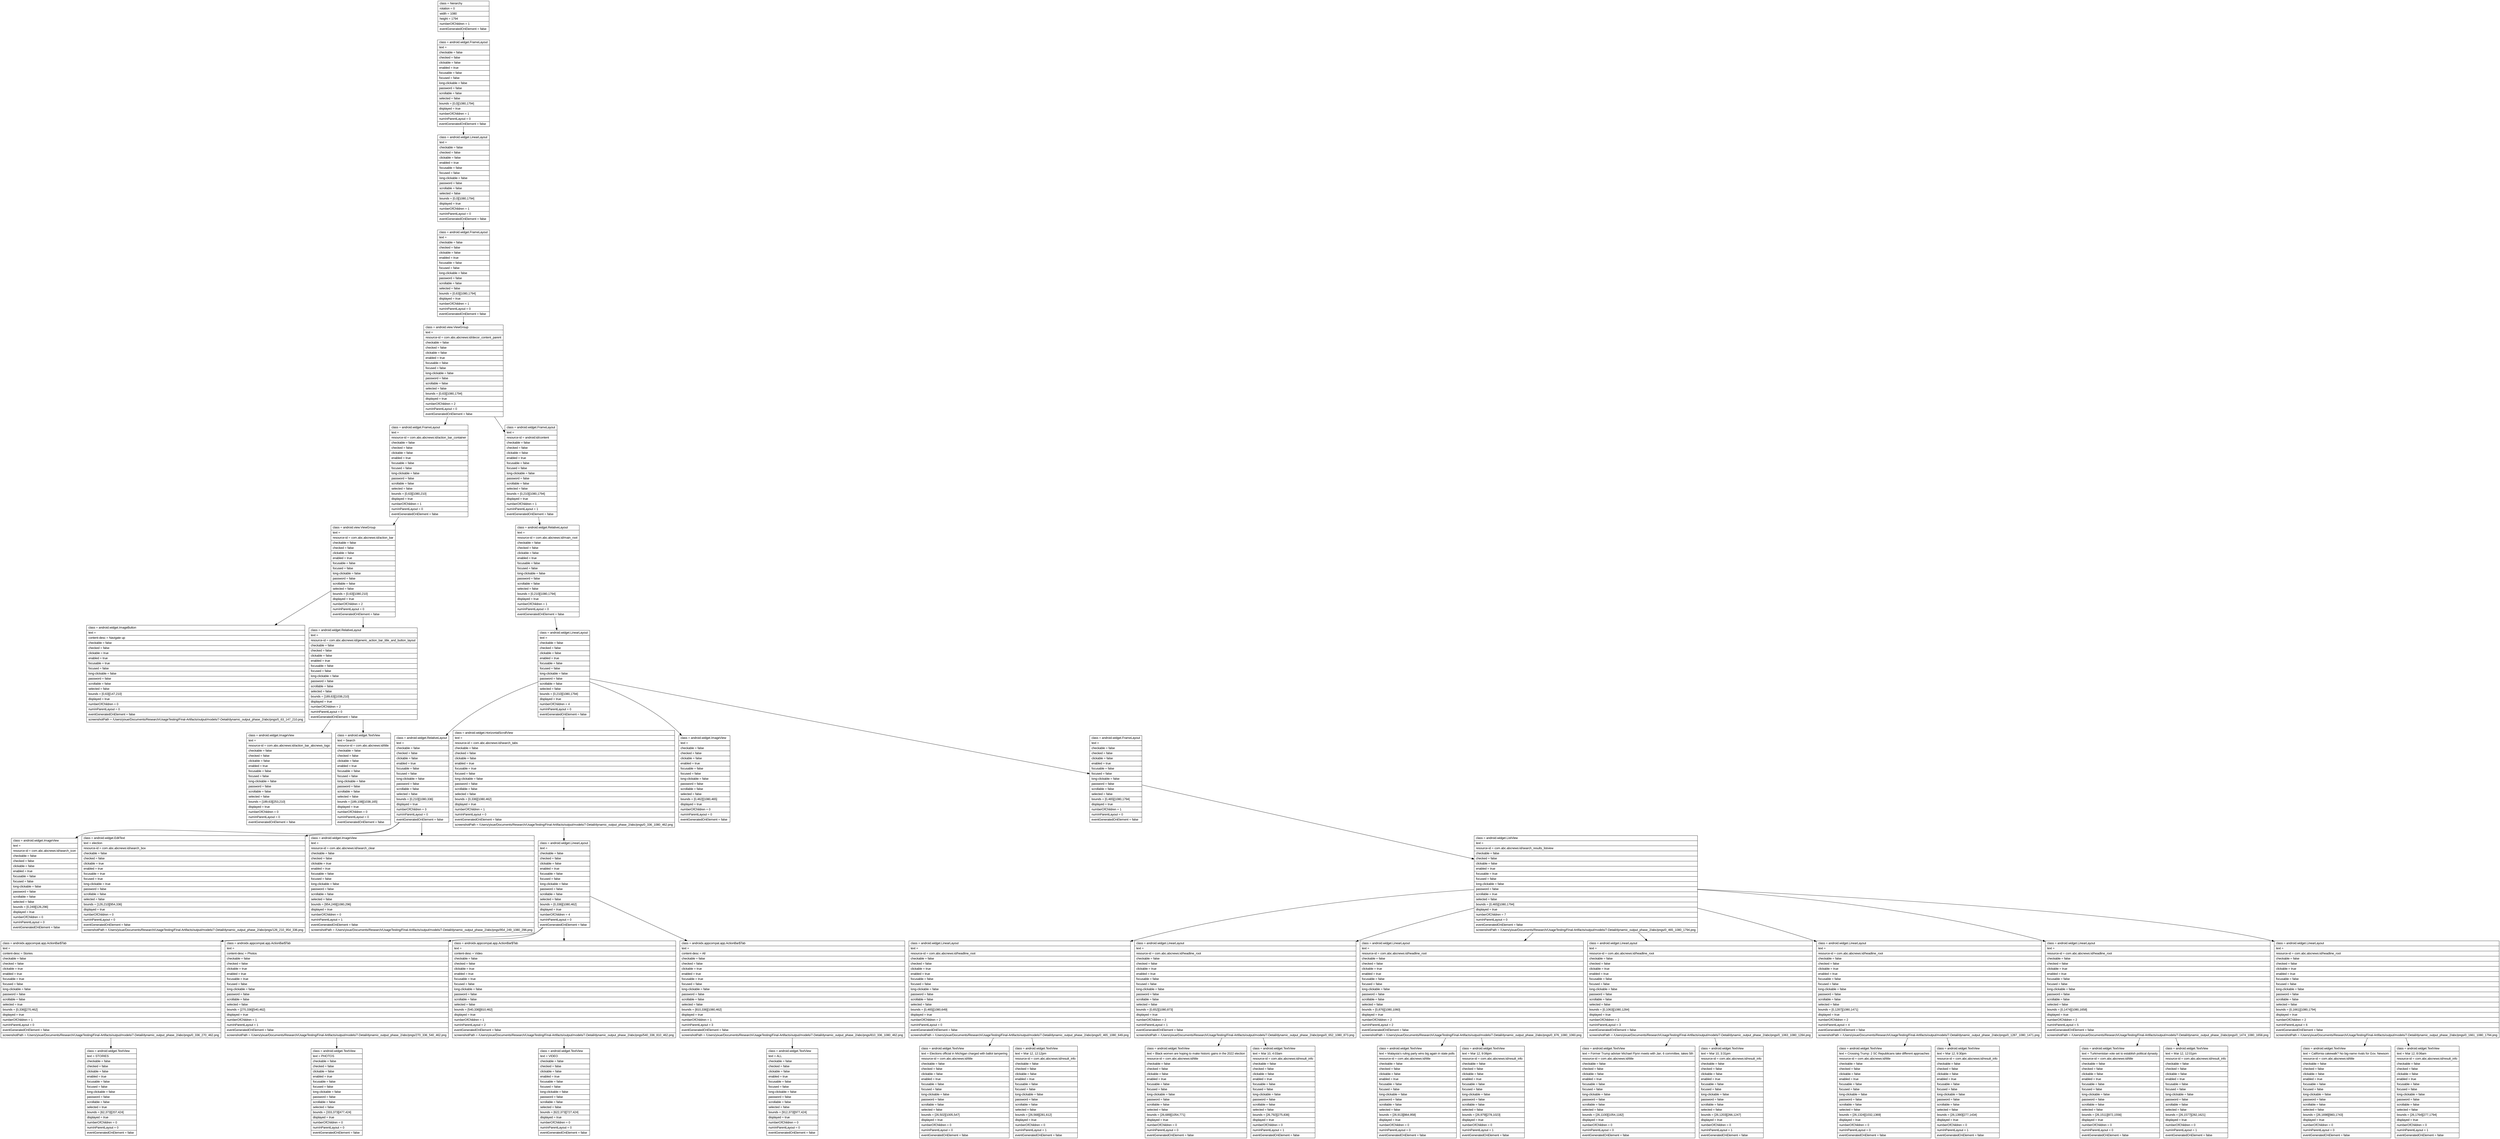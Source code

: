 digraph Layout {

	node [shape=record fontname=Arial];

	0	[label="{class = hierarchy\l|rotation = 0\l|width = 1080\l|height = 1794\l|numberOfChildren = 1\l|eventGeneratedOnElement = false \l}"]
	1	[label="{class = android.widget.FrameLayout\l|text = \l|checkable = false\l|checked = false\l|clickable = false\l|enabled = true\l|focusable = false\l|focused = false\l|long-clickable = false\l|password = false\l|scrollable = false\l|selected = false\l|bounds = [0,0][1080,1794]\l|displayed = true\l|numberOfChildren = 1\l|numInParentLayout = 0\l|eventGeneratedOnElement = false \l}"]
	2	[label="{class = android.widget.LinearLayout\l|text = \l|checkable = false\l|checked = false\l|clickable = false\l|enabled = true\l|focusable = false\l|focused = false\l|long-clickable = false\l|password = false\l|scrollable = false\l|selected = false\l|bounds = [0,0][1080,1794]\l|displayed = true\l|numberOfChildren = 1\l|numInParentLayout = 0\l|eventGeneratedOnElement = false \l}"]
	3	[label="{class = android.widget.FrameLayout\l|text = \l|checkable = false\l|checked = false\l|clickable = false\l|enabled = true\l|focusable = false\l|focused = false\l|long-clickable = false\l|password = false\l|scrollable = false\l|selected = false\l|bounds = [0,63][1080,1794]\l|displayed = true\l|numberOfChildren = 1\l|numInParentLayout = 0\l|eventGeneratedOnElement = false \l}"]
	4	[label="{class = android.view.ViewGroup\l|text = \l|resource-id = com.abc.abcnews:id/decor_content_parent\l|checkable = false\l|checked = false\l|clickable = false\l|enabled = true\l|focusable = false\l|focused = false\l|long-clickable = false\l|password = false\l|scrollable = false\l|selected = false\l|bounds = [0,63][1080,1794]\l|displayed = true\l|numberOfChildren = 2\l|numInParentLayout = 0\l|eventGeneratedOnElement = false \l}"]
	5	[label="{class = android.widget.FrameLayout\l|text = \l|resource-id = com.abc.abcnews:id/action_bar_container\l|checkable = false\l|checked = false\l|clickable = false\l|enabled = true\l|focusable = false\l|focused = false\l|long-clickable = false\l|password = false\l|scrollable = false\l|selected = false\l|bounds = [0,63][1080,210]\l|displayed = true\l|numberOfChildren = 1\l|numInParentLayout = 0\l|eventGeneratedOnElement = false \l}"]
	6	[label="{class = android.widget.FrameLayout\l|text = \l|resource-id = android:id/content\l|checkable = false\l|checked = false\l|clickable = false\l|enabled = true\l|focusable = false\l|focused = false\l|long-clickable = false\l|password = false\l|scrollable = false\l|selected = false\l|bounds = [0,210][1080,1794]\l|displayed = true\l|numberOfChildren = 1\l|numInParentLayout = 1\l|eventGeneratedOnElement = false \l}"]
	7	[label="{class = android.view.ViewGroup\l|text = \l|resource-id = com.abc.abcnews:id/action_bar\l|checkable = false\l|checked = false\l|clickable = false\l|enabled = true\l|focusable = false\l|focused = false\l|long-clickable = false\l|password = false\l|scrollable = false\l|selected = false\l|bounds = [0,63][1080,210]\l|displayed = true\l|numberOfChildren = 2\l|numInParentLayout = 0\l|eventGeneratedOnElement = false \l}"]
	8	[label="{class = android.widget.RelativeLayout\l|text = \l|resource-id = com.abc.abcnews:id/main_root\l|checkable = false\l|checked = false\l|clickable = false\l|enabled = true\l|focusable = false\l|focused = false\l|long-clickable = false\l|password = false\l|scrollable = false\l|selected = false\l|bounds = [0,210][1080,1794]\l|displayed = true\l|numberOfChildren = 1\l|numInParentLayout = 0\l|eventGeneratedOnElement = false \l}"]
	9	[label="{class = android.widget.ImageButton\l|text = \l|content-desc = Navigate up\l|checkable = false\l|checked = false\l|clickable = true\l|enabled = true\l|focusable = true\l|focused = false\l|long-clickable = false\l|password = false\l|scrollable = false\l|selected = false\l|bounds = [0,63][147,210]\l|displayed = true\l|numberOfChildren = 0\l|numInParentLayout = 0\l|eventGeneratedOnElement = false \l|screenshotPath = /Users/yixue/Documents/Research/UsageTesting/Final-Artifacts/output/models/7-Detail/dynamic_output_phase_2/abc/pngs/0_63_147_210.png\l}"]
	10	[label="{class = android.widget.RelativeLayout\l|text = \l|resource-id = com.abc.abcnews:id/generic_action_bar_title_and_button_layout\l|checkable = false\l|checked = false\l|clickable = false\l|enabled = true\l|focusable = false\l|focused = false\l|long-clickable = false\l|password = false\l|scrollable = false\l|selected = false\l|bounds = [189,63][1038,210]\l|displayed = true\l|numberOfChildren = 2\l|numInParentLayout = 0\l|eventGeneratedOnElement = false \l}"]
	11	[label="{class = android.widget.LinearLayout\l|text = \l|checkable = false\l|checked = false\l|clickable = false\l|enabled = true\l|focusable = false\l|focused = false\l|long-clickable = false\l|password = false\l|scrollable = false\l|selected = false\l|bounds = [0,210][1080,1794]\l|displayed = true\l|numberOfChildren = 4\l|numInParentLayout = 0\l|eventGeneratedOnElement = false \l}"]
	12	[label="{class = android.widget.ImageView\l|text = \l|resource-id = com.abc.abcnews:id/action_bar_abcnews_logo\l|checkable = false\l|checked = false\l|clickable = false\l|enabled = true\l|focusable = false\l|focused = false\l|long-clickable = false\l|password = false\l|scrollable = false\l|selected = false\l|bounds = [189,63][253,210]\l|displayed = true\l|numberOfChildren = 0\l|numInParentLayout = 0\l|eventGeneratedOnElement = false \l}"]
	13	[label="{class = android.widget.TextView\l|text = Search\l|resource-id = com.abc.abcnews:id/title\l|checkable = false\l|checked = false\l|clickable = false\l|enabled = true\l|focusable = false\l|focused = false\l|long-clickable = false\l|password = false\l|scrollable = false\l|selected = false\l|bounds = [189,108][1038,165]\l|displayed = true\l|numberOfChildren = 0\l|numInParentLayout = 0\l|eventGeneratedOnElement = false \l}"]
	14	[label="{class = android.widget.RelativeLayout\l|text = \l|checkable = false\l|checked = false\l|clickable = false\l|enabled = true\l|focusable = false\l|focused = false\l|long-clickable = false\l|password = false\l|scrollable = false\l|selected = false\l|bounds = [0,210][1080,336]\l|displayed = true\l|numberOfChildren = 3\l|numInParentLayout = 0\l|eventGeneratedOnElement = false \l}"]
	15	[label="{class = android.widget.HorizontalScrollView\l|text = \l|resource-id = com.abc.abcnews:id/search_tabs\l|checkable = false\l|checked = false\l|clickable = false\l|enabled = true\l|focusable = true\l|focused = false\l|long-clickable = false\l|password = false\l|scrollable = false\l|selected = false\l|bounds = [0,336][1080,462]\l|displayed = true\l|numberOfChildren = 1\l|numInParentLayout = 0\l|eventGeneratedOnElement = false \l|screenshotPath = /Users/yixue/Documents/Research/UsageTesting/Final-Artifacts/output/models/7-Detail/dynamic_output_phase_2/abc/pngs/0_336_1080_462.png\l}"]
	16	[label="{class = android.widget.ImageView\l|text = \l|checkable = false\l|checked = false\l|clickable = false\l|enabled = true\l|focusable = false\l|focused = false\l|long-clickable = false\l|password = false\l|scrollable = false\l|selected = false\l|bounds = [0,462][1080,465]\l|displayed = true\l|numberOfChildren = 0\l|numInParentLayout = 0\l|eventGeneratedOnElement = false \l}"]
	17	[label="{class = android.widget.FrameLayout\l|text = \l|checkable = false\l|checked = false\l|clickable = false\l|enabled = true\l|focusable = false\l|focused = false\l|long-clickable = false\l|password = false\l|scrollable = false\l|selected = false\l|bounds = [0,465][1080,1794]\l|displayed = true\l|numberOfChildren = 1\l|numInParentLayout = 0\l|eventGeneratedOnElement = false \l}"]
	18	[label="{class = android.widget.ImageView\l|text = \l|resource-id = com.abc.abcnews:id/search_icon\l|checkable = false\l|checked = false\l|clickable = false\l|enabled = true\l|focusable = false\l|focused = false\l|long-clickable = false\l|password = false\l|scrollable = false\l|selected = false\l|bounds = [0,249][126,296]\l|displayed = true\l|numberOfChildren = 0\l|numInParentLayout = 0\l|eventGeneratedOnElement = false \l}"]
	19	[label="{class = android.widget.EditText\l|text = election\l|resource-id = com.abc.abcnews:id/search_box\l|checkable = false\l|checked = false\l|clickable = true\l|enabled = true\l|focusable = true\l|focused = true\l|long-clickable = true\l|password = false\l|scrollable = false\l|selected = false\l|bounds = [126,210][954,336]\l|displayed = true\l|numberOfChildren = 0\l|numInParentLayout = 0\l|eventGeneratedOnElement = false \l|screenshotPath = /Users/yixue/Documents/Research/UsageTesting/Final-Artifacts/output/models/7-Detail/dynamic_output_phase_2/abc/pngs/126_210_954_336.png\l}"]
	20	[label="{class = android.widget.ImageView\l|text = \l|resource-id = com.abc.abcnews:id/search_clear\l|checkable = false\l|checked = false\l|clickable = true\l|enabled = true\l|focusable = false\l|focused = false\l|long-clickable = false\l|password = false\l|scrollable = false\l|selected = false\l|bounds = [954,249][1080,296]\l|displayed = true\l|numberOfChildren = 0\l|numInParentLayout = 1\l|eventGeneratedOnElement = false \l|screenshotPath = /Users/yixue/Documents/Research/UsageTesting/Final-Artifacts/output/models/7-Detail/dynamic_output_phase_2/abc/pngs/954_249_1080_296.png\l}"]
	21	[label="{class = android.widget.LinearLayout\l|text = \l|checkable = false\l|checked = false\l|clickable = false\l|enabled = true\l|focusable = false\l|focused = false\l|long-clickable = false\l|password = false\l|scrollable = false\l|selected = false\l|bounds = [0,336][1080,462]\l|displayed = true\l|numberOfChildren = 4\l|numInParentLayout = 0\l|eventGeneratedOnElement = false \l}"]
	22	[label="{class = android.widget.ListView\l|text = \l|resource-id = com.abc.abcnews:id/search_results_listview\l|checkable = false\l|checked = false\l|clickable = false\l|enabled = true\l|focusable = true\l|focused = false\l|long-clickable = false\l|password = false\l|scrollable = true\l|selected = false\l|bounds = [0,465][1080,1794]\l|displayed = true\l|numberOfChildren = 7\l|numInParentLayout = 0\l|eventGeneratedOnElement = false \l|screenshotPath = /Users/yixue/Documents/Research/UsageTesting/Final-Artifacts/output/models/7-Detail/dynamic_output_phase_2/abc/pngs/0_465_1080_1794.png\l}"]
	23	[label="{class = androidx.appcompat.app.ActionBar$Tab\l|text = \l|content-desc = Stories\l|checkable = false\l|checked = false\l|clickable = true\l|enabled = true\l|focusable = true\l|focused = false\l|long-clickable = false\l|password = false\l|scrollable = false\l|selected = true\l|bounds = [0,336][270,462]\l|displayed = true\l|numberOfChildren = 1\l|numInParentLayout = 0\l|eventGeneratedOnElement = false \l|screenshotPath = /Users/yixue/Documents/Research/UsageTesting/Final-Artifacts/output/models/7-Detail/dynamic_output_phase_2/abc/pngs/0_336_270_462.png\l}"]
	24	[label="{class = androidx.appcompat.app.ActionBar$Tab\l|text = \l|content-desc = Photos\l|checkable = false\l|checked = false\l|clickable = true\l|enabled = true\l|focusable = true\l|focused = false\l|long-clickable = false\l|password = false\l|scrollable = false\l|selected = false\l|bounds = [270,336][540,462]\l|displayed = true\l|numberOfChildren = 1\l|numInParentLayout = 1\l|eventGeneratedOnElement = false \l|screenshotPath = /Users/yixue/Documents/Research/UsageTesting/Final-Artifacts/output/models/7-Detail/dynamic_output_phase_2/abc/pngs/270_336_540_462.png\l}"]
	25	[label="{class = androidx.appcompat.app.ActionBar$Tab\l|text = \l|content-desc = Video\l|checkable = false\l|checked = false\l|clickable = true\l|enabled = true\l|focusable = true\l|focused = false\l|long-clickable = false\l|password = false\l|scrollable = false\l|selected = false\l|bounds = [540,336][810,462]\l|displayed = true\l|numberOfChildren = 1\l|numInParentLayout = 2\l|eventGeneratedOnElement = false \l|screenshotPath = /Users/yixue/Documents/Research/UsageTesting/Final-Artifacts/output/models/7-Detail/dynamic_output_phase_2/abc/pngs/540_336_810_462.png\l}"]
	26	[label="{class = androidx.appcompat.app.ActionBar$Tab\l|text = \l|content-desc = All\l|checkable = false\l|checked = false\l|clickable = true\l|enabled = true\l|focusable = true\l|focused = false\l|long-clickable = false\l|password = false\l|scrollable = false\l|selected = false\l|bounds = [810,336][1080,462]\l|displayed = true\l|numberOfChildren = 1\l|numInParentLayout = 3\l|eventGeneratedOnElement = false \l|screenshotPath = /Users/yixue/Documents/Research/UsageTesting/Final-Artifacts/output/models/7-Detail/dynamic_output_phase_2/abc/pngs/810_336_1080_462.png\l}"]
	27	[label="{class = android.widget.LinearLayout\l|text = \l|resource-id = com.abc.abcnews:id/headline_root\l|checkable = false\l|checked = false\l|clickable = true\l|enabled = true\l|focusable = false\l|focused = false\l|long-clickable = false\l|password = false\l|scrollable = false\l|selected = false\l|bounds = [0,465][1080,649]\l|displayed = true\l|numberOfChildren = 2\l|numInParentLayout = 0\l|eventGeneratedOnElement = false \l|screenshotPath = /Users/yixue/Documents/Research/UsageTesting/Final-Artifacts/output/models/7-Detail/dynamic_output_phase_2/abc/pngs/0_465_1080_649.png\l}"]
	28	[label="{class = android.widget.LinearLayout\l|text = \l|resource-id = com.abc.abcnews:id/headline_root\l|checkable = false\l|checked = false\l|clickable = true\l|enabled = true\l|focusable = false\l|focused = false\l|long-clickable = false\l|password = false\l|scrollable = false\l|selected = false\l|bounds = [0,652][1080,873]\l|displayed = true\l|numberOfChildren = 2\l|numInParentLayout = 1\l|eventGeneratedOnElement = false \l|screenshotPath = /Users/yixue/Documents/Research/UsageTesting/Final-Artifacts/output/models/7-Detail/dynamic_output_phase_2/abc/pngs/0_652_1080_873.png\l}"]
	29	[label="{class = android.widget.LinearLayout\l|text = \l|resource-id = com.abc.abcnews:id/headline_root\l|checkable = false\l|checked = false\l|clickable = true\l|enabled = true\l|focusable = false\l|focused = false\l|long-clickable = false\l|password = false\l|scrollable = false\l|selected = false\l|bounds = [0,876][1080,1060]\l|displayed = true\l|numberOfChildren = 2\l|numInParentLayout = 2\l|eventGeneratedOnElement = false \l|screenshotPath = /Users/yixue/Documents/Research/UsageTesting/Final-Artifacts/output/models/7-Detail/dynamic_output_phase_2/abc/pngs/0_876_1080_1060.png\l}"]
	30	[label="{class = android.widget.LinearLayout\l|text = \l|resource-id = com.abc.abcnews:id/headline_root\l|checkable = false\l|checked = false\l|clickable = true\l|enabled = true\l|focusable = false\l|focused = false\l|long-clickable = false\l|password = false\l|scrollable = false\l|selected = false\l|bounds = [0,1063][1080,1284]\l|displayed = true\l|numberOfChildren = 2\l|numInParentLayout = 3\l|eventGeneratedOnElement = false \l|screenshotPath = /Users/yixue/Documents/Research/UsageTesting/Final-Artifacts/output/models/7-Detail/dynamic_output_phase_2/abc/pngs/0_1063_1080_1284.png\l}"]
	31	[label="{class = android.widget.LinearLayout\l|text = \l|resource-id = com.abc.abcnews:id/headline_root\l|checkable = false\l|checked = false\l|clickable = true\l|enabled = true\l|focusable = false\l|focused = false\l|long-clickable = false\l|password = false\l|scrollable = false\l|selected = false\l|bounds = [0,1287][1080,1471]\l|displayed = true\l|numberOfChildren = 2\l|numInParentLayout = 4\l|eventGeneratedOnElement = false \l|screenshotPath = /Users/yixue/Documents/Research/UsageTesting/Final-Artifacts/output/models/7-Detail/dynamic_output_phase_2/abc/pngs/0_1287_1080_1471.png\l}"]
	32	[label="{class = android.widget.LinearLayout\l|text = \l|resource-id = com.abc.abcnews:id/headline_root\l|checkable = false\l|checked = false\l|clickable = true\l|enabled = true\l|focusable = false\l|focused = false\l|long-clickable = false\l|password = false\l|scrollable = false\l|selected = false\l|bounds = [0,1474][1080,1658]\l|displayed = true\l|numberOfChildren = 2\l|numInParentLayout = 5\l|eventGeneratedOnElement = false \l|screenshotPath = /Users/yixue/Documents/Research/UsageTesting/Final-Artifacts/output/models/7-Detail/dynamic_output_phase_2/abc/pngs/0_1474_1080_1658.png\l}"]
	33	[label="{class = android.widget.LinearLayout\l|text = \l|resource-id = com.abc.abcnews:id/headline_root\l|checkable = false\l|checked = false\l|clickable = true\l|enabled = true\l|focusable = false\l|focused = false\l|long-clickable = false\l|password = false\l|scrollable = false\l|selected = false\l|bounds = [0,1661][1080,1794]\l|displayed = true\l|numberOfChildren = 2\l|numInParentLayout = 6\l|eventGeneratedOnElement = false \l|screenshotPath = /Users/yixue/Documents/Research/UsageTesting/Final-Artifacts/output/models/7-Detail/dynamic_output_phase_2/abc/pngs/0_1661_1080_1794.png\l}"]
	34	[label="{class = android.widget.TextView\l|text = STORIES\l|checkable = false\l|checked = false\l|clickable = false\l|enabled = true\l|focusable = false\l|focused = false\l|long-clickable = false\l|password = false\l|scrollable = false\l|selected = true\l|bounds = [62,373][207,424]\l|displayed = true\l|numberOfChildren = 0\l|numInParentLayout = 0\l|eventGeneratedOnElement = false \l}"]
	35	[label="{class = android.widget.TextView\l|text = PHOTOS\l|checkable = false\l|checked = false\l|clickable = false\l|enabled = true\l|focusable = false\l|focused = false\l|long-clickable = false\l|password = false\l|scrollable = false\l|selected = false\l|bounds = [333,373][477,424]\l|displayed = true\l|numberOfChildren = 0\l|numInParentLayout = 0\l|eventGeneratedOnElement = false \l}"]
	36	[label="{class = android.widget.TextView\l|text = VIDEO\l|checkable = false\l|checked = false\l|clickable = false\l|enabled = true\l|focusable = false\l|focused = false\l|long-clickable = false\l|password = false\l|scrollable = false\l|selected = false\l|bounds = [622,373][727,424]\l|displayed = true\l|numberOfChildren = 0\l|numInParentLayout = 0\l|eventGeneratedOnElement = false \l}"]
	37	[label="{class = android.widget.TextView\l|text = ALL\l|checkable = false\l|checked = false\l|clickable = false\l|enabled = true\l|focusable = false\l|focused = false\l|long-clickable = false\l|password = false\l|scrollable = false\l|selected = false\l|bounds = [912,373][977,424]\l|displayed = true\l|numberOfChildren = 0\l|numInParentLayout = 0\l|eventGeneratedOnElement = false \l}"]
	38	[label="{class = android.widget.TextView\l|text = Elections official in Michigan charged with ballot tampering\l|resource-id = com.abc.abcnews:id/title\l|checkable = false\l|checked = false\l|clickable = false\l|enabled = true\l|focusable = false\l|focused = false\l|long-clickable = false\l|password = false\l|scrollable = false\l|selected = false\l|bounds = [26,502][1005,547]\l|displayed = true\l|numberOfChildren = 0\l|numInParentLayout = 0\l|eventGeneratedOnElement = false \l}"]
	39	[label="{class = android.widget.TextView\l|text = Mar 12, 12:12pm\l|resource-id = com.abc.abcnews:id/result_info\l|checkable = false\l|checked = false\l|clickable = false\l|enabled = true\l|focusable = false\l|focused = false\l|long-clickable = false\l|password = false\l|scrollable = false\l|selected = false\l|bounds = [26,568][281,612]\l|displayed = true\l|numberOfChildren = 0\l|numInParentLayout = 1\l|eventGeneratedOnElement = false \l}"]
	40	[label="{class = android.widget.TextView\l|text = Black women are hoping to make historic gains in the 2022 election\l|resource-id = com.abc.abcnews:id/title\l|checkable = false\l|checked = false\l|clickable = false\l|enabled = true\l|focusable = false\l|focused = false\l|long-clickable = false\l|password = false\l|scrollable = false\l|selected = false\l|bounds = [26,689][1054,771]\l|displayed = true\l|numberOfChildren = 0\l|numInParentLayout = 0\l|eventGeneratedOnElement = false \l}"]
	41	[label="{class = android.widget.TextView\l|text = Mar 10, 4:03am\l|resource-id = com.abc.abcnews:id/result_info\l|checkable = false\l|checked = false\l|clickable = false\l|enabled = true\l|focusable = false\l|focused = false\l|long-clickable = false\l|password = false\l|scrollable = false\l|selected = false\l|bounds = [26,792][275,836]\l|displayed = true\l|numberOfChildren = 0\l|numInParentLayout = 1\l|eventGeneratedOnElement = false \l}"]
	42	[label="{class = android.widget.TextView\l|text = Malaysia's ruling party wins big again in state polls\l|resource-id = com.abc.abcnews:id/title\l|checkable = false\l|checked = false\l|clickable = false\l|enabled = true\l|focusable = false\l|focused = false\l|long-clickable = false\l|password = false\l|scrollable = false\l|selected = false\l|bounds = [26,913][864,958]\l|displayed = true\l|numberOfChildren = 0\l|numInParentLayout = 0\l|eventGeneratedOnElement = false \l}"]
	43	[label="{class = android.widget.TextView\l|text = Mar 12, 9:06pm\l|resource-id = com.abc.abcnews:id/result_info\l|checkable = false\l|checked = false\l|clickable = false\l|enabled = true\l|focusable = false\l|focused = false\l|long-clickable = false\l|password = false\l|scrollable = false\l|selected = false\l|bounds = [26,979][278,1023]\l|displayed = true\l|numberOfChildren = 0\l|numInParentLayout = 1\l|eventGeneratedOnElement = false \l}"]
	44	[label="{class = android.widget.TextView\l|text = Former Trump adviser Michael Flynn meets with Jan. 6 committee, takes 5th\l|resource-id = com.abc.abcnews:id/title\l|checkable = false\l|checked = false\l|clickable = false\l|enabled = true\l|focusable = false\l|focused = false\l|long-clickable = false\l|password = false\l|scrollable = false\l|selected = false\l|bounds = [26,1100][1054,1182]\l|displayed = true\l|numberOfChildren = 0\l|numInParentLayout = 0\l|eventGeneratedOnElement = false \l}"]
	45	[label="{class = android.widget.TextView\l|text = Mar 10, 3:31pm\l|resource-id = com.abc.abcnews:id/result_info\l|checkable = false\l|checked = false\l|clickable = false\l|enabled = true\l|focusable = false\l|focused = false\l|long-clickable = false\l|password = false\l|scrollable = false\l|selected = false\l|bounds = [26,1203][266,1247]\l|displayed = true\l|numberOfChildren = 0\l|numInParentLayout = 1\l|eventGeneratedOnElement = false \l}"]
	46	[label="{class = android.widget.TextView\l|text = Crossing Trump: 2 SC Republicans take different approaches\l|resource-id = com.abc.abcnews:id/title\l|checkable = false\l|checked = false\l|clickable = false\l|enabled = true\l|focusable = false\l|focused = false\l|long-clickable = false\l|password = false\l|scrollable = false\l|selected = false\l|bounds = [26,1324][1032,1369]\l|displayed = true\l|numberOfChildren = 0\l|numInParentLayout = 0\l|eventGeneratedOnElement = false \l}"]
	47	[label="{class = android.widget.TextView\l|text = Mar 12, 9:30pm\l|resource-id = com.abc.abcnews:id/result_info\l|checkable = false\l|checked = false\l|clickable = false\l|enabled = true\l|focusable = false\l|focused = false\l|long-clickable = false\l|password = false\l|scrollable = false\l|selected = false\l|bounds = [26,1390][277,1434]\l|displayed = true\l|numberOfChildren = 0\l|numInParentLayout = 1\l|eventGeneratedOnElement = false \l}"]
	48	[label="{class = android.widget.TextView\l|text = Turkmenistan vote set to establish political dynasty\l|resource-id = com.abc.abcnews:id/title\l|checkable = false\l|checked = false\l|clickable = false\l|enabled = true\l|focusable = false\l|focused = false\l|long-clickable = false\l|password = false\l|scrollable = false\l|selected = false\l|bounds = [26,1511][872,1556]\l|displayed = true\l|numberOfChildren = 0\l|numInParentLayout = 0\l|eventGeneratedOnElement = false \l}"]
	49	[label="{class = android.widget.TextView\l|text = Mar 12, 12:01pm\l|resource-id = com.abc.abcnews:id/result_info\l|checkable = false\l|checked = false\l|clickable = false\l|enabled = true\l|focusable = false\l|focused = false\l|long-clickable = false\l|password = false\l|scrollable = false\l|selected = false\l|bounds = [26,1577][282,1621]\l|displayed = true\l|numberOfChildren = 0\l|numInParentLayout = 1\l|eventGeneratedOnElement = false \l}"]
	50	[label="{class = android.widget.TextView\l|text = California cakewalk? No big-name rivals for Gov. Newsom\l|resource-id = com.abc.abcnews:id/title\l|checkable = false\l|checked = false\l|clickable = false\l|enabled = true\l|focusable = false\l|focused = false\l|long-clickable = false\l|password = false\l|scrollable = false\l|selected = false\l|bounds = [26,1698][983,1743]\l|displayed = true\l|numberOfChildren = 0\l|numInParentLayout = 0\l|eventGeneratedOnElement = false \l}"]
	51	[label="{class = android.widget.TextView\l|text = Mar 12, 8:06am\l|resource-id = com.abc.abcnews:id/result_info\l|checkable = false\l|checked = false\l|clickable = false\l|enabled = true\l|focusable = false\l|focused = false\l|long-clickable = false\l|password = false\l|scrollable = false\l|selected = false\l|bounds = [26,1764][277,1794]\l|displayed = true\l|numberOfChildren = 0\l|numInParentLayout = 1\l|eventGeneratedOnElement = false \l}"]


	0 -> 1
	1 -> 2
	2 -> 3
	3 -> 4
	4 -> 5
	4 -> 6
	5 -> 7
	6 -> 8
	7 -> 9
	7 -> 10
	8 -> 11
	10 -> 12
	10 -> 13
	11 -> 14
	11 -> 15
	11 -> 16
	11 -> 17
	14 -> 18
	14 -> 19
	14 -> 20
	15 -> 21
	17 -> 22
	21 -> 23
	21 -> 24
	21 -> 25
	21 -> 26
	22 -> 27
	22 -> 28
	22 -> 29
	22 -> 30
	22 -> 31
	22 -> 32
	22 -> 33
	23 -> 34
	24 -> 35
	25 -> 36
	26 -> 37
	27 -> 38
	27 -> 39
	28 -> 40
	28 -> 41
	29 -> 42
	29 -> 43
	30 -> 44
	30 -> 45
	31 -> 46
	31 -> 47
	32 -> 48
	32 -> 49
	33 -> 50
	33 -> 51


}